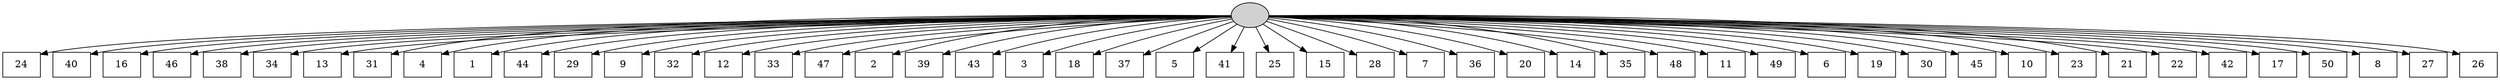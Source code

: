 digraph G {
0[style=filled, fillcolor=grey82, label=""];
1[shape=box,style=filled, fillcolor=white,label="24\n"];
2[shape=box,style=filled, fillcolor=white,label="40\n"];
3[shape=box,style=filled, fillcolor=white,label="16\n"];
4[shape=box,style=filled, fillcolor=white,label="46\n"];
5[shape=box,style=filled, fillcolor=white,label="38\n"];
6[shape=box,style=filled, fillcolor=white,label="34\n"];
7[shape=box,style=filled, fillcolor=white,label="13\n"];
8[shape=box,style=filled, fillcolor=white,label="31\n"];
9[shape=box,style=filled, fillcolor=white,label="4\n"];
10[shape=box,style=filled, fillcolor=white,label="1\n"];
11[shape=box,style=filled, fillcolor=white,label="44\n"];
12[shape=box,style=filled, fillcolor=white,label="29\n"];
13[shape=box,style=filled, fillcolor=white,label="9\n"];
14[shape=box,style=filled, fillcolor=white,label="32\n"];
15[shape=box,style=filled, fillcolor=white,label="12\n"];
16[shape=box,style=filled, fillcolor=white,label="33\n"];
17[shape=box,style=filled, fillcolor=white,label="47\n"];
18[shape=box,style=filled, fillcolor=white,label="2\n"];
19[shape=box,style=filled, fillcolor=white,label="39\n"];
20[shape=box,style=filled, fillcolor=white,label="43\n"];
21[shape=box,style=filled, fillcolor=white,label="3\n"];
22[shape=box,style=filled, fillcolor=white,label="18\n"];
23[shape=box,style=filled, fillcolor=white,label="37\n"];
24[shape=box,style=filled, fillcolor=white,label="5\n"];
25[shape=box,style=filled, fillcolor=white,label="41\n"];
26[shape=box,style=filled, fillcolor=white,label="25\n"];
27[shape=box,style=filled, fillcolor=white,label="15\n"];
28[shape=box,style=filled, fillcolor=white,label="28\n"];
29[shape=box,style=filled, fillcolor=white,label="7\n"];
30[shape=box,style=filled, fillcolor=white,label="36\n"];
31[shape=box,style=filled, fillcolor=white,label="20\n"];
32[shape=box,style=filled, fillcolor=white,label="14\n"];
33[shape=box,style=filled, fillcolor=white,label="35\n"];
34[shape=box,style=filled, fillcolor=white,label="48\n"];
35[shape=box,style=filled, fillcolor=white,label="11\n"];
36[shape=box,style=filled, fillcolor=white,label="49\n"];
37[shape=box,style=filled, fillcolor=white,label="6\n"];
38[shape=box,style=filled, fillcolor=white,label="19\n"];
39[shape=box,style=filled, fillcolor=white,label="30\n"];
40[shape=box,style=filled, fillcolor=white,label="45\n"];
41[shape=box,style=filled, fillcolor=white,label="10\n"];
42[shape=box,style=filled, fillcolor=white,label="23\n"];
43[shape=box,style=filled, fillcolor=white,label="21\n"];
44[shape=box,style=filled, fillcolor=white,label="22\n"];
45[shape=box,style=filled, fillcolor=white,label="42\n"];
46[shape=box,style=filled, fillcolor=white,label="17\n"];
47[shape=box,style=filled, fillcolor=white,label="50\n"];
48[shape=box,style=filled, fillcolor=white,label="8\n"];
49[shape=box,style=filled, fillcolor=white,label="27\n"];
50[shape=box,style=filled, fillcolor=white,label="26\n"];
0->1 ;
0->2 ;
0->3 ;
0->4 ;
0->5 ;
0->6 ;
0->7 ;
0->8 ;
0->9 ;
0->10 ;
0->11 ;
0->12 ;
0->13 ;
0->14 ;
0->15 ;
0->16 ;
0->17 ;
0->18 ;
0->19 ;
0->20 ;
0->21 ;
0->22 ;
0->23 ;
0->24 ;
0->25 ;
0->26 ;
0->27 ;
0->28 ;
0->29 ;
0->30 ;
0->31 ;
0->32 ;
0->33 ;
0->34 ;
0->35 ;
0->36 ;
0->37 ;
0->38 ;
0->39 ;
0->40 ;
0->41 ;
0->42 ;
0->43 ;
0->44 ;
0->45 ;
0->46 ;
0->47 ;
0->48 ;
0->49 ;
0->50 ;
}
